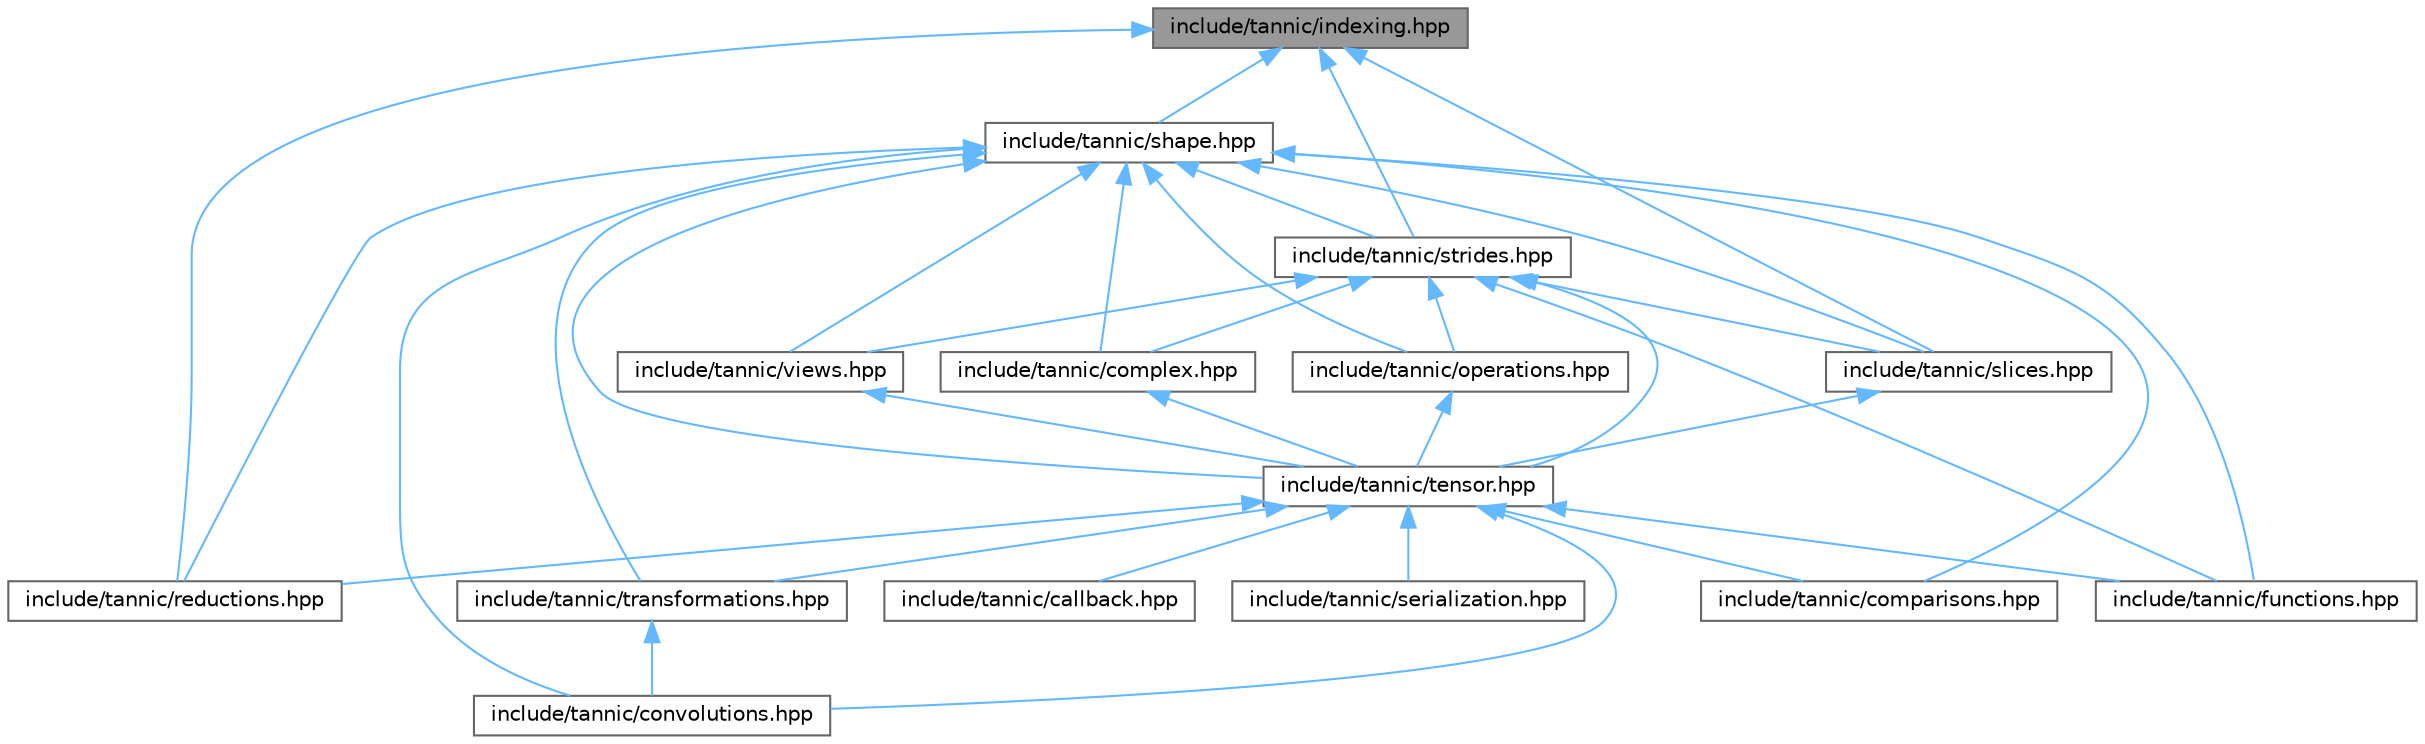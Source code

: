 digraph "include/tannic/indexing.hpp"
{
 // LATEX_PDF_SIZE
  bgcolor="transparent";
  edge [fontname=Helvetica,fontsize=10,labelfontname=Helvetica,labelfontsize=10];
  node [fontname=Helvetica,fontsize=10,shape=box,height=0.2,width=0.4];
  Node1 [id="Node000001",label="include/tannic/indexing.hpp",height=0.2,width=0.4,color="gray40", fillcolor="grey60", style="filled", fontcolor="black",tooltip="Utilities for index normalization and slicing ranges in the Tannic Tensor Library."];
  Node1 -> Node2 [id="edge34_Node000001_Node000002",dir="back",color="steelblue1",style="solid",tooltip=" "];
  Node2 [id="Node000002",label="include/tannic/reductions.hpp",height=0.2,width=0.4,color="grey40", fillcolor="white", style="filled",URL="$d1/d01/reductions_8hpp.html",tooltip="Defines reduction operations for tensor expressions."];
  Node1 -> Node3 [id="edge35_Node000001_Node000003",dir="back",color="steelblue1",style="solid",tooltip=" "];
  Node3 [id="Node000003",label="include/tannic/shape.hpp",height=0.2,width=0.4,color="grey40", fillcolor="white", style="filled",URL="$d3/d30/shape_8hpp.html",tooltip="Defines the Shape class for representing tensor dimensions."];
  Node3 -> Node4 [id="edge36_Node000003_Node000004",dir="back",color="steelblue1",style="solid",tooltip=" "];
  Node4 [id="Node000004",label="include/tannic/comparisons.hpp",height=0.2,width=0.4,color="grey40", fillcolor="white", style="filled",URL="$de/d06/comparisons_8hpp.html",tooltip="Defines element-wise comparison operations for tensor expressions."];
  Node3 -> Node5 [id="edge37_Node000003_Node000005",dir="back",color="steelblue1",style="solid",tooltip=" "];
  Node5 [id="Node000005",label="include/tannic/complex.hpp",height=0.2,width=0.4,color="grey40", fillcolor="white", style="filled",URL="$db/dd8/complex_8hpp.html",tooltip="Complex number operations for the Tannic Tensor Library."];
  Node5 -> Node6 [id="edge38_Node000005_Node000006",dir="back",color="steelblue1",style="solid",tooltip=" "];
  Node6 [id="Node000006",label="include/tannic/tensor.hpp",height=0.2,width=0.4,color="grey40", fillcolor="white", style="filled",URL="$d3/d8b/tensor_8hpp.html",tooltip="Core multidimensional tensor class for the Tannic Tensor Library."];
  Node6 -> Node7 [id="edge39_Node000006_Node000007",dir="back",color="steelblue1",style="solid",tooltip=" "];
  Node7 [id="Node000007",label="include/tannic/callback.hpp",height=0.2,width=0.4,color="grey40", fillcolor="white", style="filled",URL="$da/db7/callback_8hpp.html",tooltip=" "];
  Node6 -> Node4 [id="edge40_Node000006_Node000004",dir="back",color="steelblue1",style="solid",tooltip=" "];
  Node6 -> Node8 [id="edge41_Node000006_Node000008",dir="back",color="steelblue1",style="solid",tooltip=" "];
  Node8 [id="Node000008",label="include/tannic/convolutions.hpp",height=0.2,width=0.4,color="grey40", fillcolor="white", style="filled",URL="$d6/dba/convolutions_8hpp.html",tooltip="Defines tensor convolutional operations."];
  Node6 -> Node9 [id="edge42_Node000006_Node000009",dir="back",color="steelblue1",style="solid",tooltip=" "];
  Node9 [id="Node000009",label="include/tannic/functions.hpp",height=0.2,width=0.4,color="grey40", fillcolor="white", style="filled",URL="$db/d1a/functions_8hpp.html",tooltip="Defines mathematical function operations for tensor expressions."];
  Node6 -> Node2 [id="edge43_Node000006_Node000002",dir="back",color="steelblue1",style="solid",tooltip=" "];
  Node6 -> Node10 [id="edge44_Node000006_Node000010",dir="back",color="steelblue1",style="solid",tooltip=" "];
  Node10 [id="Node000010",label="include/tannic/serialization.hpp",height=0.2,width=0.4,color="grey40", fillcolor="white", style="filled",URL="$d8/d21/serialization_8hpp.html",tooltip=" "];
  Node6 -> Node11 [id="edge45_Node000006_Node000011",dir="back",color="steelblue1",style="solid",tooltip=" "];
  Node11 [id="Node000011",label="include/tannic/transformations.hpp",height=0.2,width=0.4,color="grey40", fillcolor="white", style="filled",URL="$d8/d71/transformations_8hpp.html",tooltip="Defines tensor transformation operations."];
  Node11 -> Node8 [id="edge46_Node000011_Node000008",dir="back",color="steelblue1",style="solid",tooltip=" "];
  Node3 -> Node8 [id="edge47_Node000003_Node000008",dir="back",color="steelblue1",style="solid",tooltip=" "];
  Node3 -> Node9 [id="edge48_Node000003_Node000009",dir="back",color="steelblue1",style="solid",tooltip=" "];
  Node3 -> Node12 [id="edge49_Node000003_Node000012",dir="back",color="steelblue1",style="solid",tooltip=" "];
  Node12 [id="Node000012",label="include/tannic/operations.hpp",height=0.2,width=0.4,color="grey40", fillcolor="white", style="filled",URL="$d6/d00/operations_8hpp.html",tooltip="Defines expression templates tensor aritmetic operations."];
  Node12 -> Node6 [id="edge50_Node000012_Node000006",dir="back",color="steelblue1",style="solid",tooltip=" "];
  Node3 -> Node2 [id="edge51_Node000003_Node000002",dir="back",color="steelblue1",style="solid",tooltip=" "];
  Node3 -> Node13 [id="edge52_Node000003_Node000013",dir="back",color="steelblue1",style="solid",tooltip=" "];
  Node13 [id="Node000013",label="include/tannic/slices.hpp",height=0.2,width=0.4,color="grey40", fillcolor="white", style="filled",URL="$d4/d71/slices_8hpp.html",tooltip="Implements tensor slicing for expression templates in the Tannic Tensor Library."];
  Node13 -> Node6 [id="edge53_Node000013_Node000006",dir="back",color="steelblue1",style="solid",tooltip=" "];
  Node3 -> Node14 [id="edge54_Node000003_Node000014",dir="back",color="steelblue1",style="solid",tooltip=" "];
  Node14 [id="Node000014",label="include/tannic/strides.hpp",height=0.2,width=0.4,color="grey40", fillcolor="white", style="filled",URL="$d7/d08/strides_8hpp.html",tooltip="Memory layout specification for tensor dimensions in the Tannic Tensor Library."];
  Node14 -> Node5 [id="edge55_Node000014_Node000005",dir="back",color="steelblue1",style="solid",tooltip=" "];
  Node14 -> Node9 [id="edge56_Node000014_Node000009",dir="back",color="steelblue1",style="solid",tooltip=" "];
  Node14 -> Node12 [id="edge57_Node000014_Node000012",dir="back",color="steelblue1",style="solid",tooltip=" "];
  Node14 -> Node13 [id="edge58_Node000014_Node000013",dir="back",color="steelblue1",style="solid",tooltip=" "];
  Node14 -> Node6 [id="edge59_Node000014_Node000006",dir="back",color="steelblue1",style="solid",tooltip=" "];
  Node14 -> Node15 [id="edge60_Node000014_Node000015",dir="back",color="steelblue1",style="solid",tooltip=" "];
  Node15 [id="Node000015",label="include/tannic/views.hpp",height=0.2,width=0.4,color="grey40", fillcolor="white", style="filled",URL="$de/d49/views_8hpp.html",tooltip="Implements views for tensors in the Tannic Tensor Library."];
  Node15 -> Node6 [id="edge61_Node000015_Node000006",dir="back",color="steelblue1",style="solid",tooltip=" "];
  Node3 -> Node6 [id="edge62_Node000003_Node000006",dir="back",color="steelblue1",style="solid",tooltip=" "];
  Node3 -> Node11 [id="edge63_Node000003_Node000011",dir="back",color="steelblue1",style="solid",tooltip=" "];
  Node3 -> Node15 [id="edge64_Node000003_Node000015",dir="back",color="steelblue1",style="solid",tooltip=" "];
  Node1 -> Node13 [id="edge65_Node000001_Node000013",dir="back",color="steelblue1",style="solid",tooltip=" "];
  Node1 -> Node14 [id="edge66_Node000001_Node000014",dir="back",color="steelblue1",style="solid",tooltip=" "];
}
